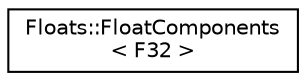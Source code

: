 digraph "Graphical Class Hierarchy"
{
  edge [fontname="Helvetica",fontsize="10",labelfontname="Helvetica",labelfontsize="10"];
  node [fontname="Helvetica",fontsize="10",shape=record];
  rankdir="LR";
  Node0 [label="Floats::FloatComponents\l\< F32 \>",height=0.2,width=0.4,color="black", fillcolor="white", style="filled",URL="$struct_floats_1_1_float_components_3_01_f32_01_4.html"];
}
